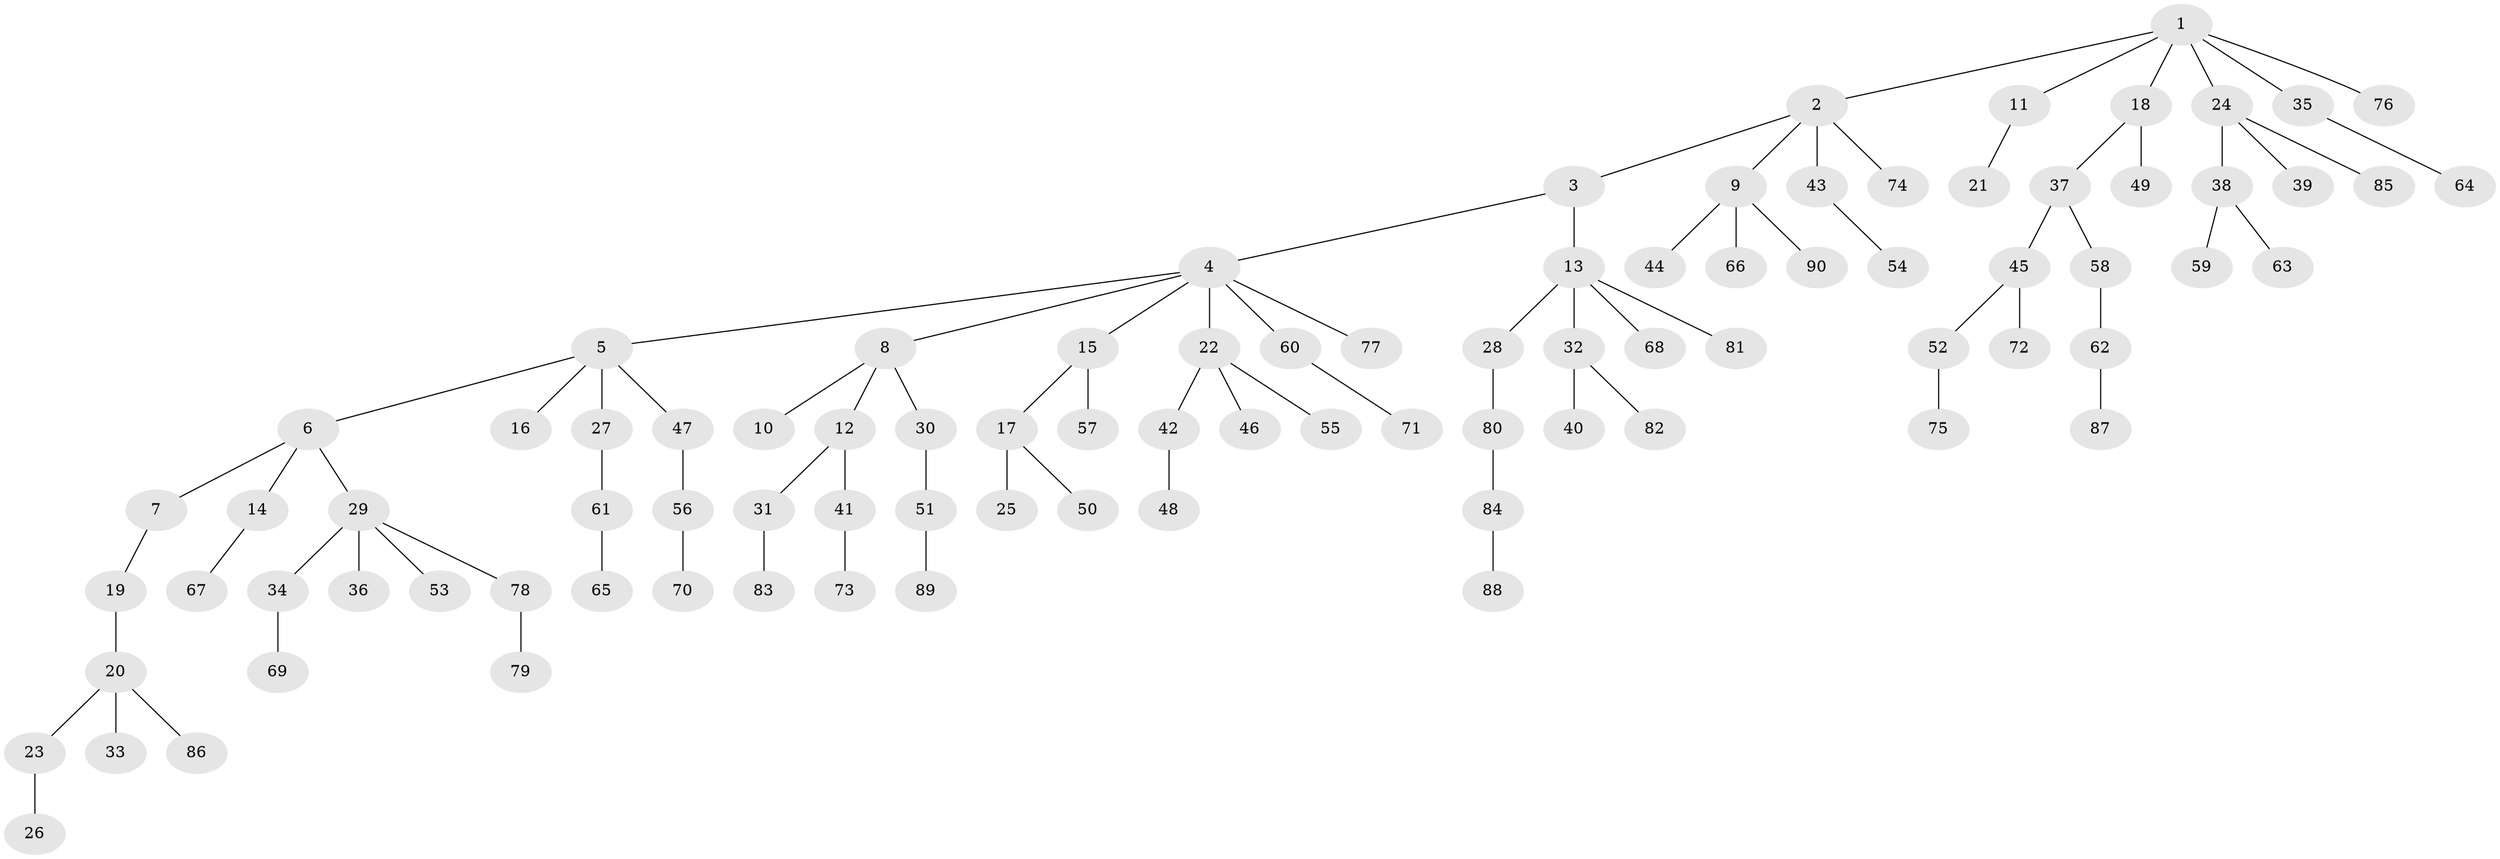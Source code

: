 // Generated by graph-tools (version 1.1) at 2025/02/03/09/25 03:02:17]
// undirected, 90 vertices, 89 edges
graph export_dot {
graph [start="1"]
  node [color=gray90,style=filled];
  1;
  2;
  3;
  4;
  5;
  6;
  7;
  8;
  9;
  10;
  11;
  12;
  13;
  14;
  15;
  16;
  17;
  18;
  19;
  20;
  21;
  22;
  23;
  24;
  25;
  26;
  27;
  28;
  29;
  30;
  31;
  32;
  33;
  34;
  35;
  36;
  37;
  38;
  39;
  40;
  41;
  42;
  43;
  44;
  45;
  46;
  47;
  48;
  49;
  50;
  51;
  52;
  53;
  54;
  55;
  56;
  57;
  58;
  59;
  60;
  61;
  62;
  63;
  64;
  65;
  66;
  67;
  68;
  69;
  70;
  71;
  72;
  73;
  74;
  75;
  76;
  77;
  78;
  79;
  80;
  81;
  82;
  83;
  84;
  85;
  86;
  87;
  88;
  89;
  90;
  1 -- 2;
  1 -- 11;
  1 -- 18;
  1 -- 24;
  1 -- 35;
  1 -- 76;
  2 -- 3;
  2 -- 9;
  2 -- 43;
  2 -- 74;
  3 -- 4;
  3 -- 13;
  4 -- 5;
  4 -- 8;
  4 -- 15;
  4 -- 22;
  4 -- 60;
  4 -- 77;
  5 -- 6;
  5 -- 16;
  5 -- 27;
  5 -- 47;
  6 -- 7;
  6 -- 14;
  6 -- 29;
  7 -- 19;
  8 -- 10;
  8 -- 12;
  8 -- 30;
  9 -- 44;
  9 -- 66;
  9 -- 90;
  11 -- 21;
  12 -- 31;
  12 -- 41;
  13 -- 28;
  13 -- 32;
  13 -- 68;
  13 -- 81;
  14 -- 67;
  15 -- 17;
  15 -- 57;
  17 -- 25;
  17 -- 50;
  18 -- 37;
  18 -- 49;
  19 -- 20;
  20 -- 23;
  20 -- 33;
  20 -- 86;
  22 -- 42;
  22 -- 46;
  22 -- 55;
  23 -- 26;
  24 -- 38;
  24 -- 39;
  24 -- 85;
  27 -- 61;
  28 -- 80;
  29 -- 34;
  29 -- 36;
  29 -- 53;
  29 -- 78;
  30 -- 51;
  31 -- 83;
  32 -- 40;
  32 -- 82;
  34 -- 69;
  35 -- 64;
  37 -- 45;
  37 -- 58;
  38 -- 59;
  38 -- 63;
  41 -- 73;
  42 -- 48;
  43 -- 54;
  45 -- 52;
  45 -- 72;
  47 -- 56;
  51 -- 89;
  52 -- 75;
  56 -- 70;
  58 -- 62;
  60 -- 71;
  61 -- 65;
  62 -- 87;
  78 -- 79;
  80 -- 84;
  84 -- 88;
}
